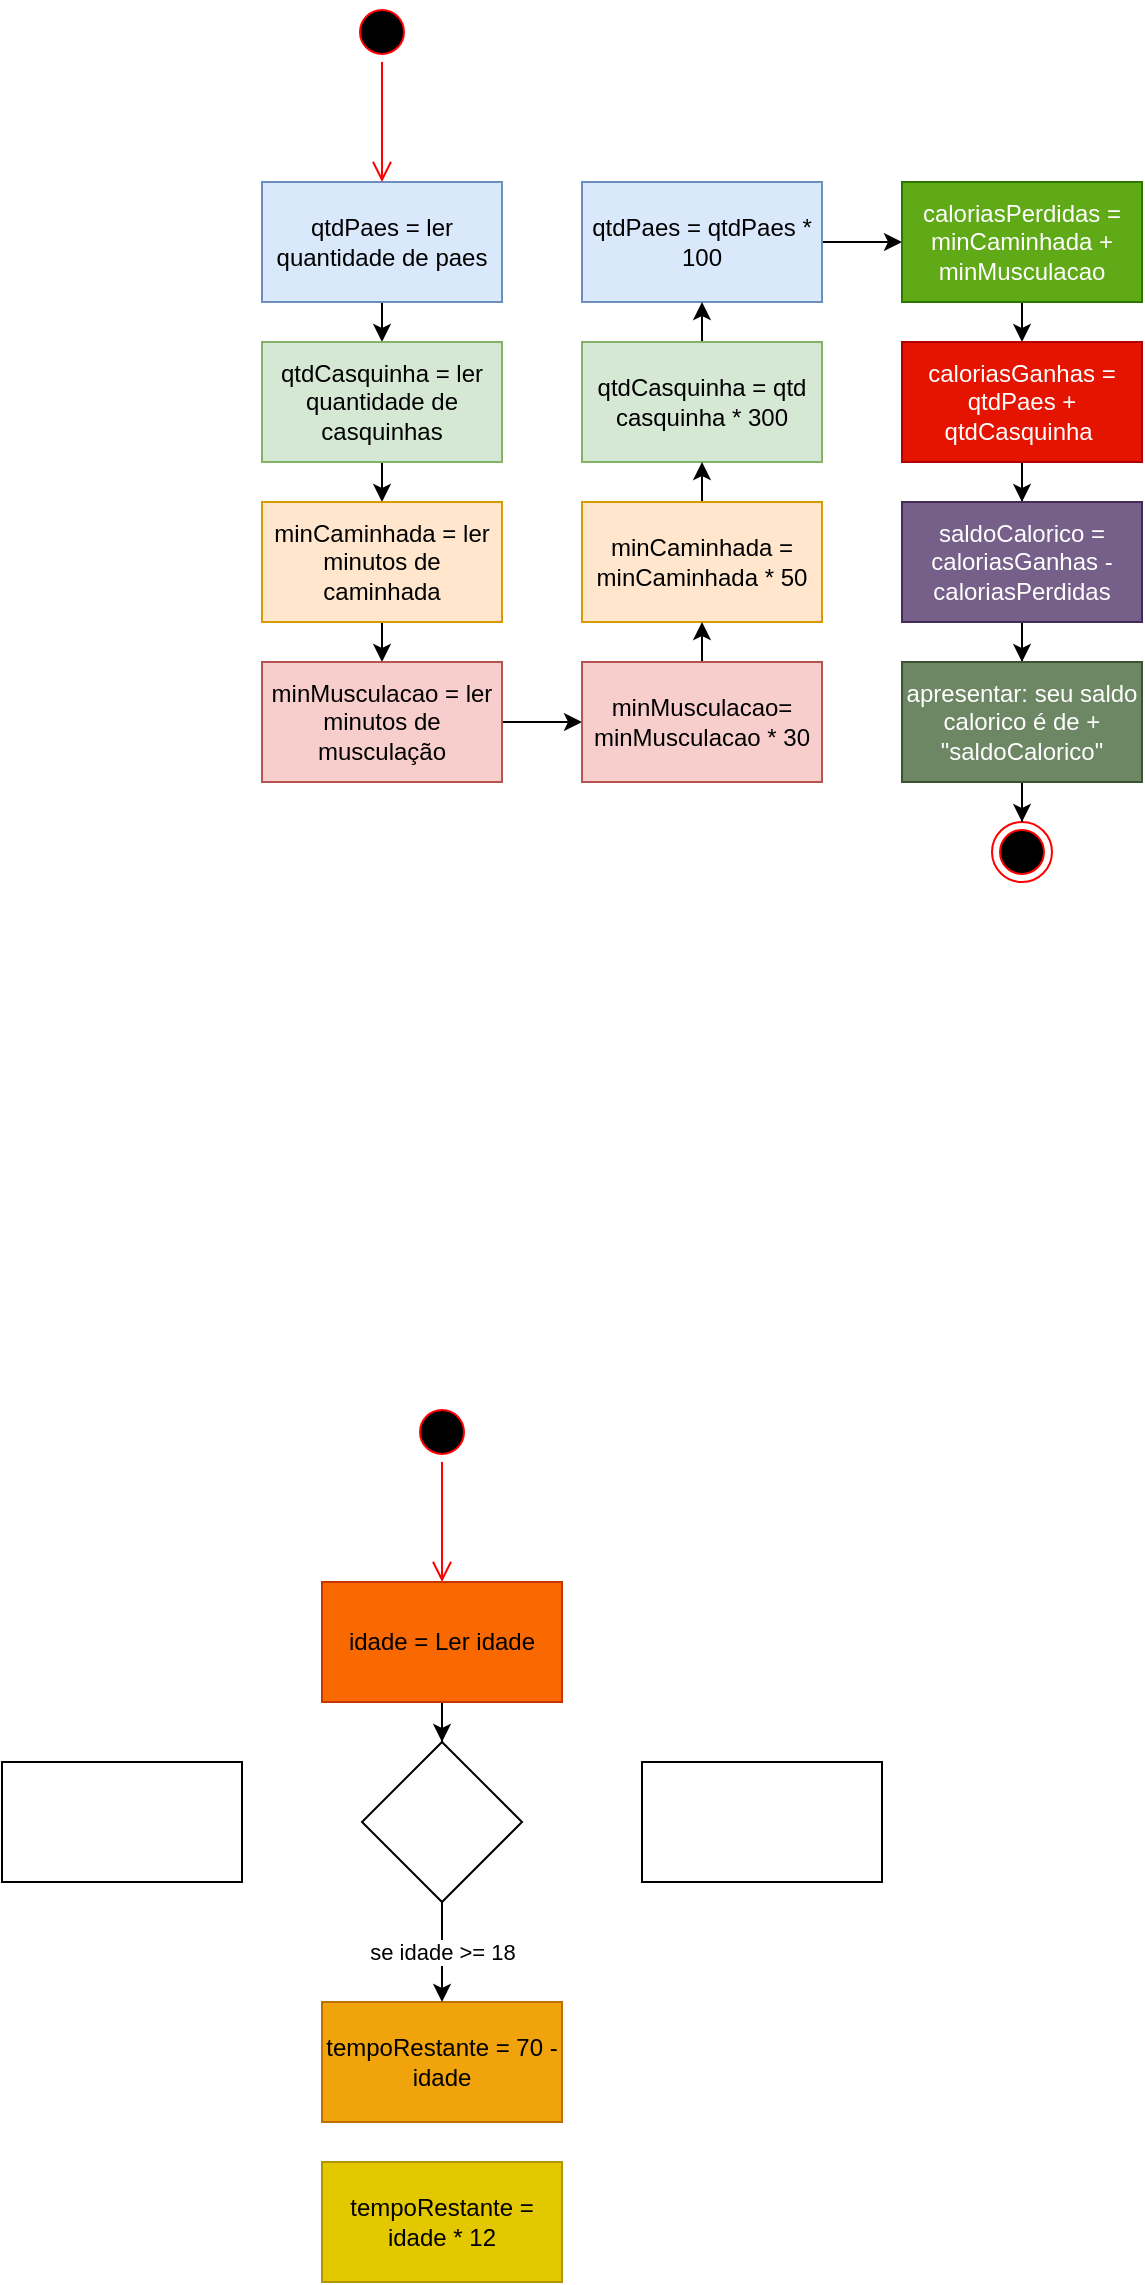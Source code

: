<mxfile version="16.6.2" type="github">
  <diagram id="-lZweKkceVYO1abl7pSS" name="Page-1">
    <mxGraphModel dx="1865" dy="1750" grid="1" gridSize="10" guides="1" tooltips="1" connect="1" arrows="1" fold="1" page="1" pageScale="1" pageWidth="827" pageHeight="1169" math="0" shadow="0">
      <root>
        <mxCell id="0" />
        <mxCell id="1" parent="0" />
        <mxCell id="Zy7ASdX8CEy0ZB9_gH6N-13" style="edgeStyle=orthogonalEdgeStyle;orthogonalLoop=1;jettySize=auto;html=1;" edge="1" parent="1" source="Zy7ASdX8CEy0ZB9_gH6N-1" target="Zy7ASdX8CEy0ZB9_gH6N-2">
          <mxGeometry relative="1" as="geometry" />
        </mxCell>
        <mxCell id="Zy7ASdX8CEy0ZB9_gH6N-1" value="qtdPaes = ler quantidade de paes" style="whiteSpace=wrap;html=1;fillColor=#dae8fc;strokeColor=#6c8ebf;" vertex="1" parent="1">
          <mxGeometry x="50" y="40" width="120" height="60" as="geometry" />
        </mxCell>
        <mxCell id="Zy7ASdX8CEy0ZB9_gH6N-14" style="edgeStyle=orthogonalEdgeStyle;orthogonalLoop=1;jettySize=auto;html=1;" edge="1" parent="1" source="Zy7ASdX8CEy0ZB9_gH6N-2" target="Zy7ASdX8CEy0ZB9_gH6N-4">
          <mxGeometry relative="1" as="geometry" />
        </mxCell>
        <mxCell id="Zy7ASdX8CEy0ZB9_gH6N-2" value="qtdCasquinha = ler quantidade de casquinhas" style="whiteSpace=wrap;html=1;fillColor=#d5e8d4;strokeColor=#82b366;" vertex="1" parent="1">
          <mxGeometry x="50" y="120" width="120" height="60" as="geometry" />
        </mxCell>
        <mxCell id="Zy7ASdX8CEy0ZB9_gH6N-15" style="edgeStyle=orthogonalEdgeStyle;orthogonalLoop=1;jettySize=auto;html=1;" edge="1" parent="1" source="Zy7ASdX8CEy0ZB9_gH6N-4" target="Zy7ASdX8CEy0ZB9_gH6N-5">
          <mxGeometry relative="1" as="geometry" />
        </mxCell>
        <mxCell id="Zy7ASdX8CEy0ZB9_gH6N-4" value="minCaminhada = ler minutos de caminhada" style="whiteSpace=wrap;html=1;fillColor=#ffe6cc;strokeColor=#d79b00;" vertex="1" parent="1">
          <mxGeometry x="50" y="200" width="120" height="60" as="geometry" />
        </mxCell>
        <mxCell id="Zy7ASdX8CEy0ZB9_gH6N-20" value="" style="edgeStyle=orthogonalEdgeStyle;orthogonalLoop=1;jettySize=auto;html=1;" edge="1" parent="1" source="Zy7ASdX8CEy0ZB9_gH6N-5" target="Zy7ASdX8CEy0ZB9_gH6N-19">
          <mxGeometry relative="1" as="geometry" />
        </mxCell>
        <mxCell id="Zy7ASdX8CEy0ZB9_gH6N-5" value="minMusculacao = ler minutos de musculação" style="whiteSpace=wrap;html=1;fillColor=#f8cecc;strokeColor=#b85450;" vertex="1" parent="1">
          <mxGeometry x="50" y="280" width="120" height="60" as="geometry" />
        </mxCell>
        <mxCell id="Zy7ASdX8CEy0ZB9_gH6N-27" value="" style="edgeStyle=orthogonalEdgeStyle;orthogonalLoop=1;jettySize=auto;html=1;" edge="1" parent="1" source="Zy7ASdX8CEy0ZB9_gH6N-16" target="Zy7ASdX8CEy0ZB9_gH6N-24">
          <mxGeometry relative="1" as="geometry" />
        </mxCell>
        <mxCell id="Zy7ASdX8CEy0ZB9_gH6N-16" value="qtdPaes = qtdPaes * 100" style="whiteSpace=wrap;html=1;fillColor=#dae8fc;strokeColor=#6c8ebf;" vertex="1" parent="1">
          <mxGeometry x="210" y="40" width="120" height="60" as="geometry" />
        </mxCell>
        <mxCell id="Zy7ASdX8CEy0ZB9_gH6N-23" value="" style="edgeStyle=orthogonalEdgeStyle;orthogonalLoop=1;jettySize=auto;html=1;" edge="1" parent="1" source="Zy7ASdX8CEy0ZB9_gH6N-17" target="Zy7ASdX8CEy0ZB9_gH6N-16">
          <mxGeometry relative="1" as="geometry" />
        </mxCell>
        <mxCell id="Zy7ASdX8CEy0ZB9_gH6N-17" value="qtdCasquinha = qtd casquinha * 300" style="whiteSpace=wrap;html=1;fillColor=#d5e8d4;strokeColor=#82b366;" vertex="1" parent="1">
          <mxGeometry x="210" y="120" width="120" height="60" as="geometry" />
        </mxCell>
        <mxCell id="Zy7ASdX8CEy0ZB9_gH6N-22" value="" style="edgeStyle=orthogonalEdgeStyle;orthogonalLoop=1;jettySize=auto;html=1;" edge="1" parent="1" source="Zy7ASdX8CEy0ZB9_gH6N-18" target="Zy7ASdX8CEy0ZB9_gH6N-17">
          <mxGeometry relative="1" as="geometry" />
        </mxCell>
        <mxCell id="Zy7ASdX8CEy0ZB9_gH6N-18" value="minCaminhada = minCaminhada * 50" style="whiteSpace=wrap;html=1;fillColor=#ffe6cc;strokeColor=#d79b00;" vertex="1" parent="1">
          <mxGeometry x="210" y="200" width="120" height="60" as="geometry" />
        </mxCell>
        <mxCell id="Zy7ASdX8CEy0ZB9_gH6N-21" value="" style="edgeStyle=orthogonalEdgeStyle;orthogonalLoop=1;jettySize=auto;html=1;" edge="1" parent="1" source="Zy7ASdX8CEy0ZB9_gH6N-19" target="Zy7ASdX8CEy0ZB9_gH6N-18">
          <mxGeometry relative="1" as="geometry" />
        </mxCell>
        <mxCell id="Zy7ASdX8CEy0ZB9_gH6N-19" value="minMusculacao= minMusculacao * 30" style="whiteSpace=wrap;html=1;fillColor=#f8cecc;strokeColor=#b85450;" vertex="1" parent="1">
          <mxGeometry x="210" y="280" width="120" height="60" as="geometry" />
        </mxCell>
        <mxCell id="Zy7ASdX8CEy0ZB9_gH6N-26" value="" style="edgeStyle=orthogonalEdgeStyle;orthogonalLoop=1;jettySize=auto;html=1;" edge="1" parent="1" source="Zy7ASdX8CEy0ZB9_gH6N-24" target="Zy7ASdX8CEy0ZB9_gH6N-25">
          <mxGeometry relative="1" as="geometry" />
        </mxCell>
        <mxCell id="Zy7ASdX8CEy0ZB9_gH6N-24" value="caloriasPerdidas = minCaminhada + minMusculacao" style="whiteSpace=wrap;html=1;fillColor=#60a917;fontColor=#ffffff;strokeColor=#2D7600;" vertex="1" parent="1">
          <mxGeometry x="370" y="40" width="120" height="60" as="geometry" />
        </mxCell>
        <mxCell id="Zy7ASdX8CEy0ZB9_gH6N-35" style="edgeStyle=orthogonalEdgeStyle;rounded=0;orthogonalLoop=1;jettySize=auto;html=1;entryX=0.5;entryY=0;entryDx=0;entryDy=0;" edge="1" parent="1" source="Zy7ASdX8CEy0ZB9_gH6N-25" target="Zy7ASdX8CEy0ZB9_gH6N-31">
          <mxGeometry relative="1" as="geometry" />
        </mxCell>
        <mxCell id="Zy7ASdX8CEy0ZB9_gH6N-25" value="caloriasGanhas = qtdPaes + qtdCasquinha&amp;nbsp;" style="whiteSpace=wrap;html=1;fillColor=#e51400;fontColor=#ffffff;strokeColor=#B20000;" vertex="1" parent="1">
          <mxGeometry x="370" y="120" width="120" height="60" as="geometry" />
        </mxCell>
        <mxCell id="Zy7ASdX8CEy0ZB9_gH6N-28" value="" style="ellipse;html=1;shape=startState;fillColor=#000000;strokeColor=#ff0000;" vertex="1" parent="1">
          <mxGeometry x="95" y="-50" width="30" height="30" as="geometry" />
        </mxCell>
        <mxCell id="Zy7ASdX8CEy0ZB9_gH6N-29" value="" style="edgeStyle=orthogonalEdgeStyle;html=1;verticalAlign=bottom;endArrow=open;endSize=8;strokeColor=#ff0000;" edge="1" source="Zy7ASdX8CEy0ZB9_gH6N-28" parent="1">
          <mxGeometry relative="1" as="geometry">
            <mxPoint x="110" y="40" as="targetPoint" />
          </mxGeometry>
        </mxCell>
        <mxCell id="Zy7ASdX8CEy0ZB9_gH6N-30" value="" style="ellipse;html=1;shape=endState;fillColor=#000000;strokeColor=#ff0000;" vertex="1" parent="1">
          <mxGeometry x="415" y="360" width="30" height="30" as="geometry" />
        </mxCell>
        <mxCell id="Zy7ASdX8CEy0ZB9_gH6N-36" style="edgeStyle=orthogonalEdgeStyle;rounded=0;orthogonalLoop=1;jettySize=auto;html=1;" edge="1" parent="1" source="Zy7ASdX8CEy0ZB9_gH6N-31" target="Zy7ASdX8CEy0ZB9_gH6N-32">
          <mxGeometry relative="1" as="geometry" />
        </mxCell>
        <mxCell id="Zy7ASdX8CEy0ZB9_gH6N-31" value="saldoCalorico = caloriasGanhas - caloriasPerdidas" style="whiteSpace=wrap;html=1;fillColor=#76608a;fontColor=#ffffff;strokeColor=#432D57;" vertex="1" parent="1">
          <mxGeometry x="370" y="200" width="120" height="60" as="geometry" />
        </mxCell>
        <mxCell id="Zy7ASdX8CEy0ZB9_gH6N-37" value="" style="edgeStyle=orthogonalEdgeStyle;rounded=0;orthogonalLoop=1;jettySize=auto;html=1;" edge="1" parent="1" source="Zy7ASdX8CEy0ZB9_gH6N-32" target="Zy7ASdX8CEy0ZB9_gH6N-30">
          <mxGeometry relative="1" as="geometry" />
        </mxCell>
        <mxCell id="Zy7ASdX8CEy0ZB9_gH6N-32" value="apresentar: seu saldo calorico é de + &quot;saldoCalorico&quot;" style="rounded=0;whiteSpace=wrap;html=1;fillColor=#6d8764;fontColor=#ffffff;strokeColor=#3A5431;" vertex="1" parent="1">
          <mxGeometry x="370" y="280" width="120" height="60" as="geometry" />
        </mxCell>
        <mxCell id="Zy7ASdX8CEy0ZB9_gH6N-44" value="" style="edgeStyle=orthogonalEdgeStyle;rounded=0;orthogonalLoop=1;jettySize=auto;html=1;" edge="1" parent="1" source="Zy7ASdX8CEy0ZB9_gH6N-38" target="Zy7ASdX8CEy0ZB9_gH6N-43">
          <mxGeometry relative="1" as="geometry" />
        </mxCell>
        <mxCell id="Zy7ASdX8CEy0ZB9_gH6N-38" value="idade = Ler idade" style="rounded=0;whiteSpace=wrap;html=1;fillColor=#fa6800;fontColor=#000000;strokeColor=#C73500;" vertex="1" parent="1">
          <mxGeometry x="80" y="740" width="120" height="60" as="geometry" />
        </mxCell>
        <mxCell id="Zy7ASdX8CEy0ZB9_gH6N-39" value="tempoRestante = 70 -idade" style="rounded=0;whiteSpace=wrap;html=1;fillColor=#f0a30a;fontColor=#000000;strokeColor=#BD7000;" vertex="1" parent="1">
          <mxGeometry x="80" y="950" width="120" height="60" as="geometry" />
        </mxCell>
        <mxCell id="Zy7ASdX8CEy0ZB9_gH6N-40" value="tempoRestante = idade * 12" style="rounded=0;whiteSpace=wrap;html=1;fillColor=#e3c800;fontColor=#000000;strokeColor=#B09500;" vertex="1" parent="1">
          <mxGeometry x="80" y="1030" width="120" height="60" as="geometry" />
        </mxCell>
        <mxCell id="Zy7ASdX8CEy0ZB9_gH6N-41" value="" style="ellipse;html=1;shape=startState;fillColor=#000000;strokeColor=#ff0000;" vertex="1" parent="1">
          <mxGeometry x="125" y="650" width="30" height="30" as="geometry" />
        </mxCell>
        <mxCell id="Zy7ASdX8CEy0ZB9_gH6N-42" value="" style="edgeStyle=orthogonalEdgeStyle;html=1;verticalAlign=bottom;endArrow=open;endSize=8;strokeColor=#ff0000;rounded=0;" edge="1" source="Zy7ASdX8CEy0ZB9_gH6N-41" parent="1">
          <mxGeometry relative="1" as="geometry">
            <mxPoint x="140" y="740" as="targetPoint" />
          </mxGeometry>
        </mxCell>
        <mxCell id="Zy7ASdX8CEy0ZB9_gH6N-45" value="se idade &amp;gt;= 18" style="edgeStyle=orthogonalEdgeStyle;rounded=0;orthogonalLoop=1;jettySize=auto;html=1;" edge="1" parent="1" source="Zy7ASdX8CEy0ZB9_gH6N-43" target="Zy7ASdX8CEy0ZB9_gH6N-39">
          <mxGeometry relative="1" as="geometry" />
        </mxCell>
        <mxCell id="Zy7ASdX8CEy0ZB9_gH6N-43" value="" style="rhombus;whiteSpace=wrap;html=1;" vertex="1" parent="1">
          <mxGeometry x="100" y="820" width="80" height="80" as="geometry" />
        </mxCell>
        <mxCell id="Zy7ASdX8CEy0ZB9_gH6N-46" value="" style="rounded=0;whiteSpace=wrap;html=1;" vertex="1" parent="1">
          <mxGeometry x="240" y="830" width="120" height="60" as="geometry" />
        </mxCell>
        <mxCell id="Zy7ASdX8CEy0ZB9_gH6N-47" value="" style="rounded=0;whiteSpace=wrap;html=1;" vertex="1" parent="1">
          <mxGeometry x="-80" y="830" width="120" height="60" as="geometry" />
        </mxCell>
      </root>
    </mxGraphModel>
  </diagram>
</mxfile>
